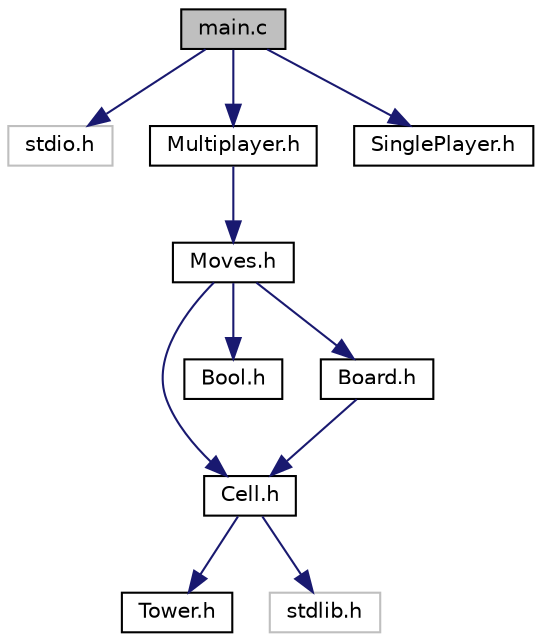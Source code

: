digraph "main.c"
{
 // LATEX_PDF_SIZE
  bgcolor="transparent";
  edge [fontname="Helvetica",fontsize="10",labelfontname="Helvetica",labelfontsize="10"];
  node [fontname="Helvetica",fontsize="10",shape=record];
  Node1 [label="main.c",height=0.2,width=0.4,color="black", fillcolor="grey75", style="filled", fontcolor="black",tooltip="File containing the definition and usage for Lasca: Starts the game."];
  Node1 -> Node2 [color="midnightblue",fontsize="10",style="solid",fontname="Helvetica"];
  Node2 [label="stdio.h",height=0.2,width=0.4,color="grey75",tooltip=" "];
  Node1 -> Node3 [color="midnightblue",fontsize="10",style="solid",fontname="Helvetica"];
  Node3 [label="Multiplayer.h",height=0.2,width=0.4,color="black",URL="$_multiplayer_8h.html",tooltip="Multiplayer mode handler."];
  Node3 -> Node4 [color="midnightblue",fontsize="10",style="solid",fontname="Helvetica"];
  Node4 [label="Moves.h",height=0.2,width=0.4,color="black",URL="$_moves_8h.html",tooltip="Moves contains all the data types and methods used to handle moves."];
  Node4 -> Node5 [color="midnightblue",fontsize="10",style="solid",fontname="Helvetica"];
  Node5 [label="Cell.h",height=0.2,width=0.4,color="black",URL="$_cell_8h.html",tooltip="Cell struct and methods to handle cells and their towers."];
  Node5 -> Node6 [color="midnightblue",fontsize="10",style="solid",fontname="Helvetica"];
  Node6 [label="Tower.h",height=0.2,width=0.4,color="black",URL="$_tower_8h.html",tooltip="Data types and methods used to handle a Tower."];
  Node5 -> Node7 [color="midnightblue",fontsize="10",style="solid",fontname="Helvetica"];
  Node7 [label="stdlib.h",height=0.2,width=0.4,color="grey75",tooltip=" "];
  Node4 -> Node8 [color="midnightblue",fontsize="10",style="solid",fontname="Helvetica"];
  Node8 [label="Bool.h",height=0.2,width=0.4,color="black",URL="$_bool_8h.html",tooltip="Boolean enum."];
  Node4 -> Node9 [color="midnightblue",fontsize="10",style="solid",fontname="Helvetica"];
  Node9 [label="Board.h",height=0.2,width=0.4,color="black",URL="$_board_8h.html",tooltip="Board struct and methods to handle the board."];
  Node9 -> Node5 [color="midnightblue",fontsize="10",style="solid",fontname="Helvetica"];
  Node1 -> Node10 [color="midnightblue",fontsize="10",style="solid",fontname="Helvetica"];
  Node10 [label="SinglePlayer.h",height=0.2,width=0.4,color="black",URL="$_single_player_8h.html",tooltip="SinglePlayer mode handler."];
}

